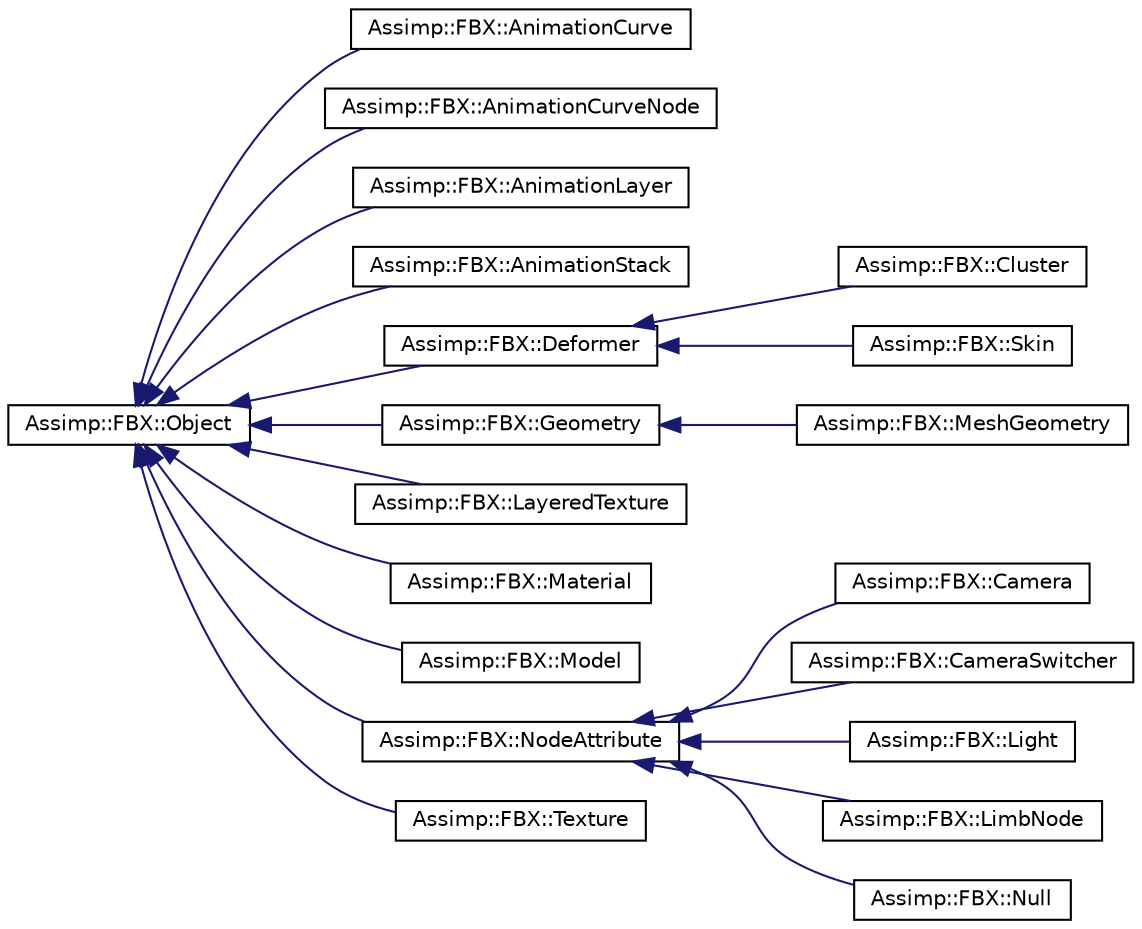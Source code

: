 digraph "Graphical Class Hierarchy"
{
  edge [fontname="Helvetica",fontsize="10",labelfontname="Helvetica",labelfontsize="10"];
  node [fontname="Helvetica",fontsize="10",shape=record];
  rankdir="LR";
  Node1 [label="Assimp::FBX::Object",height=0.2,width=0.4,color="black", fillcolor="white", style="filled",URL="$class_assimp_1_1_f_b_x_1_1_object.html"];
  Node1 -> Node2 [dir="back",color="midnightblue",fontsize="10",style="solid",fontname="Helvetica"];
  Node2 [label="Assimp::FBX::AnimationCurve",height=0.2,width=0.4,color="black", fillcolor="white", style="filled",URL="$class_assimp_1_1_f_b_x_1_1_animation_curve.html"];
  Node1 -> Node3 [dir="back",color="midnightblue",fontsize="10",style="solid",fontname="Helvetica"];
  Node3 [label="Assimp::FBX::AnimationCurveNode",height=0.2,width=0.4,color="black", fillcolor="white", style="filled",URL="$class_assimp_1_1_f_b_x_1_1_animation_curve_node.html"];
  Node1 -> Node4 [dir="back",color="midnightblue",fontsize="10",style="solid",fontname="Helvetica"];
  Node4 [label="Assimp::FBX::AnimationLayer",height=0.2,width=0.4,color="black", fillcolor="white", style="filled",URL="$class_assimp_1_1_f_b_x_1_1_animation_layer.html"];
  Node1 -> Node5 [dir="back",color="midnightblue",fontsize="10",style="solid",fontname="Helvetica"];
  Node5 [label="Assimp::FBX::AnimationStack",height=0.2,width=0.4,color="black", fillcolor="white", style="filled",URL="$class_assimp_1_1_f_b_x_1_1_animation_stack.html"];
  Node1 -> Node6 [dir="back",color="midnightblue",fontsize="10",style="solid",fontname="Helvetica"];
  Node6 [label="Assimp::FBX::Deformer",height=0.2,width=0.4,color="black", fillcolor="white", style="filled",URL="$class_assimp_1_1_f_b_x_1_1_deformer.html"];
  Node6 -> Node7 [dir="back",color="midnightblue",fontsize="10",style="solid",fontname="Helvetica"];
  Node7 [label="Assimp::FBX::Cluster",height=0.2,width=0.4,color="black", fillcolor="white", style="filled",URL="$class_assimp_1_1_f_b_x_1_1_cluster.html"];
  Node6 -> Node8 [dir="back",color="midnightblue",fontsize="10",style="solid",fontname="Helvetica"];
  Node8 [label="Assimp::FBX::Skin",height=0.2,width=0.4,color="black", fillcolor="white", style="filled",URL="$class_assimp_1_1_f_b_x_1_1_skin.html"];
  Node1 -> Node9 [dir="back",color="midnightblue",fontsize="10",style="solid",fontname="Helvetica"];
  Node9 [label="Assimp::FBX::Geometry",height=0.2,width=0.4,color="black", fillcolor="white", style="filled",URL="$class_assimp_1_1_f_b_x_1_1_geometry.html"];
  Node9 -> Node10 [dir="back",color="midnightblue",fontsize="10",style="solid",fontname="Helvetica"];
  Node10 [label="Assimp::FBX::MeshGeometry",height=0.2,width=0.4,color="black", fillcolor="white", style="filled",URL="$class_assimp_1_1_f_b_x_1_1_mesh_geometry.html"];
  Node1 -> Node11 [dir="back",color="midnightblue",fontsize="10",style="solid",fontname="Helvetica"];
  Node11 [label="Assimp::FBX::LayeredTexture",height=0.2,width=0.4,color="black", fillcolor="white", style="filled",URL="$class_assimp_1_1_f_b_x_1_1_layered_texture.html"];
  Node1 -> Node12 [dir="back",color="midnightblue",fontsize="10",style="solid",fontname="Helvetica"];
  Node12 [label="Assimp::FBX::Material",height=0.2,width=0.4,color="black", fillcolor="white", style="filled",URL="$class_assimp_1_1_f_b_x_1_1_material.html"];
  Node1 -> Node13 [dir="back",color="midnightblue",fontsize="10",style="solid",fontname="Helvetica"];
  Node13 [label="Assimp::FBX::Model",height=0.2,width=0.4,color="black", fillcolor="white", style="filled",URL="$class_assimp_1_1_f_b_x_1_1_model.html"];
  Node1 -> Node14 [dir="back",color="midnightblue",fontsize="10",style="solid",fontname="Helvetica"];
  Node14 [label="Assimp::FBX::NodeAttribute",height=0.2,width=0.4,color="black", fillcolor="white", style="filled",URL="$class_assimp_1_1_f_b_x_1_1_node_attribute.html"];
  Node14 -> Node15 [dir="back",color="midnightblue",fontsize="10",style="solid",fontname="Helvetica"];
  Node15 [label="Assimp::FBX::Camera",height=0.2,width=0.4,color="black", fillcolor="white", style="filled",URL="$class_assimp_1_1_f_b_x_1_1_camera.html"];
  Node14 -> Node16 [dir="back",color="midnightblue",fontsize="10",style="solid",fontname="Helvetica"];
  Node16 [label="Assimp::FBX::CameraSwitcher",height=0.2,width=0.4,color="black", fillcolor="white", style="filled",URL="$class_assimp_1_1_f_b_x_1_1_camera_switcher.html"];
  Node14 -> Node17 [dir="back",color="midnightblue",fontsize="10",style="solid",fontname="Helvetica"];
  Node17 [label="Assimp::FBX::Light",height=0.2,width=0.4,color="black", fillcolor="white", style="filled",URL="$class_assimp_1_1_f_b_x_1_1_light.html"];
  Node14 -> Node18 [dir="back",color="midnightblue",fontsize="10",style="solid",fontname="Helvetica"];
  Node18 [label="Assimp::FBX::LimbNode",height=0.2,width=0.4,color="black", fillcolor="white", style="filled",URL="$class_assimp_1_1_f_b_x_1_1_limb_node.html"];
  Node14 -> Node19 [dir="back",color="midnightblue",fontsize="10",style="solid",fontname="Helvetica"];
  Node19 [label="Assimp::FBX::Null",height=0.2,width=0.4,color="black", fillcolor="white", style="filled",URL="$class_assimp_1_1_f_b_x_1_1_null.html"];
  Node1 -> Node20 [dir="back",color="midnightblue",fontsize="10",style="solid",fontname="Helvetica"];
  Node20 [label="Assimp::FBX::Texture",height=0.2,width=0.4,color="black", fillcolor="white", style="filled",URL="$class_assimp_1_1_f_b_x_1_1_texture.html"];
}
